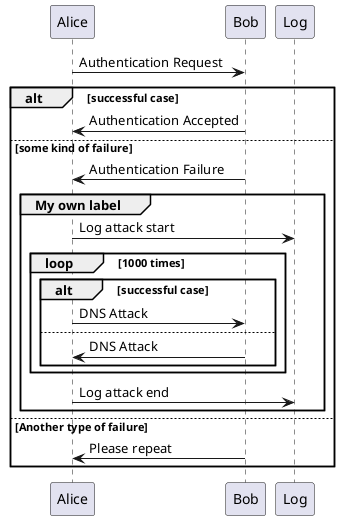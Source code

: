 @startuml
participant Alice
participant Bob
Alice -> Bob: Authentication Request
alt successful case
Bob -> Alice: Authentication Accepted
else some kind of failure
Bob -> Alice: Authentication Failure
group My own label
Alice -> Log : Log attack start
loop 1000 times
alt successful case
Alice -> Bob: DNS Attack
else
Bob -> Alice: DNS Attack
end
end
Alice -> Log : Log attack end
end
else Another type of failure
Bob -> Alice: Please repeat
end
@enduml